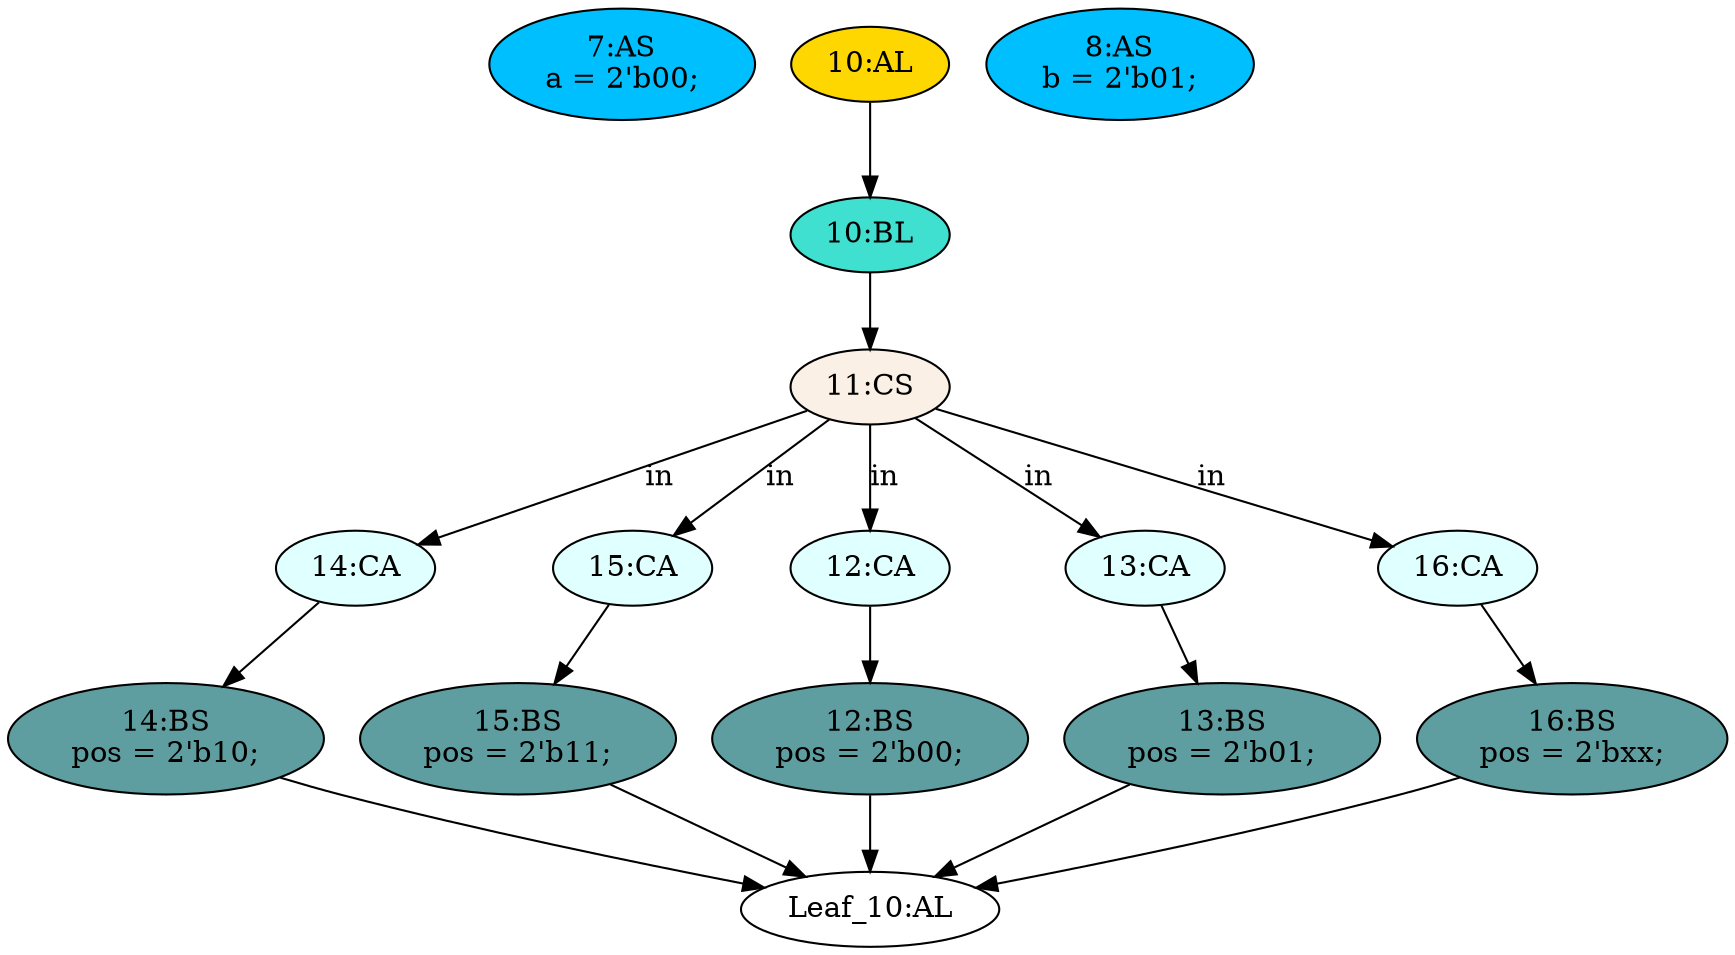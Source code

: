 strict digraph "compose( ,  )" {
	node [label="\N"];
	"7:AS"	[ast="<pyverilog.vparser.ast.Assign object at 0x7ffb255b53d0>",
		def_var="['a']",
		fillcolor=deepskyblue,
		label="7:AS
a = 2'b00;",
		statements="[]",
		style=filled,
		typ=Assign,
		use_var="[]"];
	"16:BS"	[ast="<pyverilog.vparser.ast.BlockingSubstitution object at 0x7ffb25526490>",
		fillcolor=cadetblue,
		label="16:BS
pos = 2'bxx;",
		statements="[<pyverilog.vparser.ast.BlockingSubstitution object at 0x7ffb25526490>]",
		style=filled,
		typ=BlockingSubstitution];
	"Leaf_10:AL"	[def_var="['pos']",
		label="Leaf_10:AL"];
	"16:BS" -> "Leaf_10:AL"	[cond="[]",
		lineno=None];
	"12:BS"	[ast="<pyverilog.vparser.ast.BlockingSubstitution object at 0x7ffb25523250>",
		fillcolor=cadetblue,
		label="12:BS
pos = 2'b00;",
		statements="[<pyverilog.vparser.ast.BlockingSubstitution object at 0x7ffb25523250>]",
		style=filled,
		typ=BlockingSubstitution];
	"12:BS" -> "Leaf_10:AL"	[cond="[]",
		lineno=None];
	"14:CA"	[ast="<pyverilog.vparser.ast.Case object at 0x7ffb25531590>",
		fillcolor=lightcyan,
		label="14:CA",
		statements="[]",
		style=filled,
		typ=Case];
	"14:BS"	[ast="<pyverilog.vparser.ast.BlockingSubstitution object at 0x7ffb25531290>",
		fillcolor=cadetblue,
		label="14:BS
pos = 2'b10;",
		statements="[<pyverilog.vparser.ast.BlockingSubstitution object at 0x7ffb25531290>]",
		style=filled,
		typ=BlockingSubstitution];
	"14:CA" -> "14:BS"	[cond="[]",
		lineno=None];
	"11:CS"	[ast="<pyverilog.vparser.ast.CaseStatement object at 0x7ffb2553dd50>",
		fillcolor=linen,
		label="11:CS",
		statements="[]",
		style=filled,
		typ=CaseStatement];
	"11:CS" -> "14:CA"	[cond="['in']",
		label=in,
		lineno=11];
	"15:CA"	[ast="<pyverilog.vparser.ast.Case object at 0x7ffb2553d650>",
		fillcolor=lightcyan,
		label="15:CA",
		statements="[]",
		style=filled,
		typ=Case];
	"11:CS" -> "15:CA"	[cond="['in']",
		label=in,
		lineno=11];
	"12:CA"	[ast="<pyverilog.vparser.ast.Case object at 0x7ffb255237d0>",
		fillcolor=lightcyan,
		label="12:CA",
		statements="[]",
		style=filled,
		typ=Case];
	"11:CS" -> "12:CA"	[cond="['in']",
		label=in,
		lineno=11];
	"13:CA"	[ast="<pyverilog.vparser.ast.Case object at 0x7ffb254ceed0>",
		fillcolor=lightcyan,
		label="13:CA",
		statements="[]",
		style=filled,
		typ=Case];
	"11:CS" -> "13:CA"	[cond="['in']",
		label=in,
		lineno=11];
	"16:CA"	[ast="<pyverilog.vparser.ast.Case object at 0x7ffb25526890>",
		fillcolor=lightcyan,
		label="16:CA",
		statements="[]",
		style=filled,
		typ=Case];
	"11:CS" -> "16:CA"	[cond="['in']",
		label=in,
		lineno=11];
	"15:BS"	[ast="<pyverilog.vparser.ast.BlockingSubstitution object at 0x7ffb25526690>",
		fillcolor=cadetblue,
		label="15:BS
pos = 2'b11;",
		statements="[<pyverilog.vparser.ast.BlockingSubstitution object at 0x7ffb25526690>]",
		style=filled,
		typ=BlockingSubstitution];
	"15:CA" -> "15:BS"	[cond="[]",
		lineno=None];
	"15:BS" -> "Leaf_10:AL"	[cond="[]",
		lineno=None];
	"14:BS" -> "Leaf_10:AL"	[cond="[]",
		lineno=None];
	"12:CA" -> "12:BS"	[cond="[]",
		lineno=None];
	"10:AL"	[ast="<pyverilog.vparser.ast.Always object at 0x7ffb254d6850>",
		clk_sens=False,
		fillcolor=gold,
		label="10:AL",
		sens="[]",
		statements="[]",
		style=filled,
		typ=Always,
		use_var="['in']"];
	"10:BL"	[ast="<pyverilog.vparser.ast.Block object at 0x7ffb25523150>",
		fillcolor=turquoise,
		label="10:BL",
		statements="[]",
		style=filled,
		typ=Block];
	"10:AL" -> "10:BL"	[cond="[]",
		lineno=None];
	"13:BS"	[ast="<pyverilog.vparser.ast.BlockingSubstitution object at 0x7ffb254cec10>",
		fillcolor=cadetblue,
		label="13:BS
pos = 2'b01;",
		statements="[<pyverilog.vparser.ast.BlockingSubstitution object at 0x7ffb254cec10>]",
		style=filled,
		typ=BlockingSubstitution];
	"13:CA" -> "13:BS"	[cond="[]",
		lineno=None];
	"13:BS" -> "Leaf_10:AL"	[cond="[]",
		lineno=None];
	"16:CA" -> "16:BS"	[cond="[]",
		lineno=None];
	"8:AS"	[ast="<pyverilog.vparser.ast.Assign object at 0x7ffb25537210>",
		def_var="['b']",
		fillcolor=deepskyblue,
		label="8:AS
b = 2'b01;",
		statements="[]",
		style=filled,
		typ=Assign,
		use_var="[]"];
	"10:BL" -> "11:CS"	[cond="[]",
		lineno=None];
}
